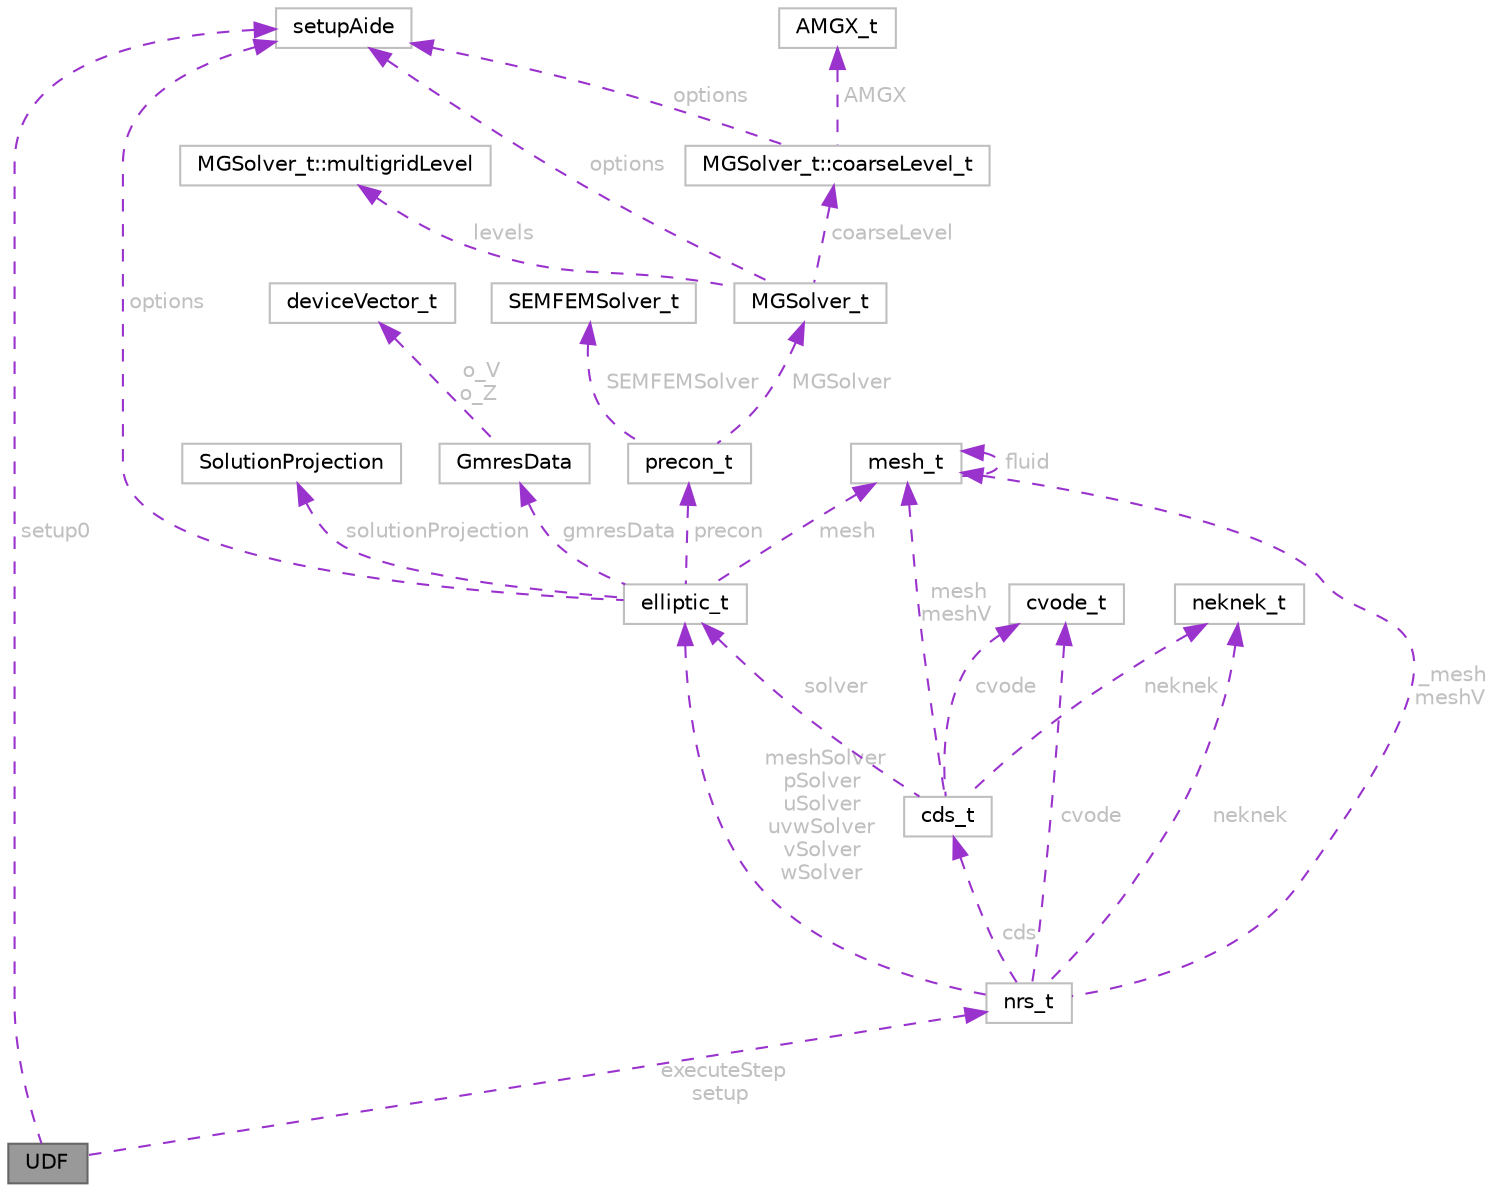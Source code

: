 digraph "UDF"
{
 // LATEX_PDF_SIZE
  bgcolor="transparent";
  edge [fontname=Helvetica,fontsize=10,labelfontname=Helvetica,labelfontsize=10];
  node [fontname=Helvetica,fontsize=10,shape=box,height=0.2,width=0.4];
  Node1 [id="Node000001",label="UDF",height=0.2,width=0.4,color="gray40", fillcolor="grey60", style="filled", fontcolor="black",tooltip=" "];
  Node2 -> Node1 [id="edge1_Node000001_Node000002",dir="back",color="darkorchid3",style="dashed",tooltip=" ",label=" setup0",fontcolor="grey" ];
  Node2 [id="Node000002",label="setupAide",height=0.2,width=0.4,color="grey75", fillcolor="white", style="filled",URL="$classsetupAide.html",tooltip=" "];
  Node3 -> Node1 [id="edge2_Node000001_Node000003",dir="back",color="darkorchid3",style="dashed",tooltip=" ",label=" executeStep\nsetup",fontcolor="grey" ];
  Node3 [id="Node000003",label="nrs_t",height=0.2,width=0.4,color="grey75", fillcolor="white", style="filled",URL="$structnrs__t.html",tooltip=" "];
  Node4 -> Node3 [id="edge3_Node000003_Node000004",dir="back",color="darkorchid3",style="dashed",tooltip=" ",label=" _mesh\nmeshV",fontcolor="grey" ];
  Node4 [id="Node000004",label="mesh_t",height=0.2,width=0.4,color="grey75", fillcolor="white", style="filled",URL="$structmesh__t.html",tooltip=" "];
  Node4 -> Node4 [id="edge4_Node000004_Node000004",dir="back",color="darkorchid3",style="dashed",tooltip=" ",label=" fluid",fontcolor="grey" ];
  Node5 -> Node3 [id="edge5_Node000003_Node000005",dir="back",color="darkorchid3",style="dashed",tooltip=" ",label=" meshSolver\npSolver\nuSolver\nuvwSolver\nvSolver\nwSolver",fontcolor="grey" ];
  Node5 [id="Node000005",label="elliptic_t",height=0.2,width=0.4,color="grey75", fillcolor="white", style="filled",URL="$structelliptic__t.html",tooltip=" "];
  Node4 -> Node5 [id="edge6_Node000005_Node000004",dir="back",color="darkorchid3",style="dashed",tooltip=" ",label=" mesh",fontcolor="grey" ];
  Node6 -> Node5 [id="edge7_Node000005_Node000006",dir="back",color="darkorchid3",style="dashed",tooltip=" ",label=" precon",fontcolor="grey" ];
  Node6 [id="Node000006",label="precon_t",height=0.2,width=0.4,color="grey75", fillcolor="white", style="filled",URL="$structprecon__t.html",tooltip=" "];
  Node7 -> Node6 [id="edge8_Node000006_Node000007",dir="back",color="darkorchid3",style="dashed",tooltip=" ",label=" MGSolver",fontcolor="grey" ];
  Node7 [id="Node000007",label="MGSolver_t",height=0.2,width=0.4,color="grey75", fillcolor="white", style="filled",URL="$classMGSolver__t.html",tooltip=" "];
  Node2 -> Node7 [id="edge9_Node000007_Node000002",dir="back",color="darkorchid3",style="dashed",tooltip=" ",label=" options",fontcolor="grey" ];
  Node8 -> Node7 [id="edge10_Node000007_Node000008",dir="back",color="darkorchid3",style="dashed",tooltip=" ",label=" levels",fontcolor="grey" ];
  Node8 [id="Node000008",label="MGSolver_t::multigridLevel",height=0.2,width=0.4,color="grey75", fillcolor="white", style="filled",URL="$classMGSolver__t_1_1multigridLevel.html",tooltip=" "];
  Node9 -> Node7 [id="edge11_Node000007_Node000009",dir="back",color="darkorchid3",style="dashed",tooltip=" ",label=" coarseLevel",fontcolor="grey" ];
  Node9 [id="Node000009",label="MGSolver_t::coarseLevel_t",height=0.2,width=0.4,color="grey75", fillcolor="white", style="filled",URL="$classMGSolver__t_1_1coarseLevel__t.html",tooltip=" "];
  Node2 -> Node9 [id="edge12_Node000009_Node000002",dir="back",color="darkorchid3",style="dashed",tooltip=" ",label=" options",fontcolor="grey" ];
  Node10 -> Node9 [id="edge13_Node000009_Node000010",dir="back",color="darkorchid3",style="dashed",tooltip=" ",label=" AMGX",fontcolor="grey" ];
  Node10 [id="Node000010",label="AMGX_t",height=0.2,width=0.4,color="grey75", fillcolor="white", style="filled",URL="$classAMGX__t.html",tooltip=" "];
  Node11 -> Node6 [id="edge14_Node000006_Node000011",dir="back",color="darkorchid3",style="dashed",tooltip=" ",label=" SEMFEMSolver",fontcolor="grey" ];
  Node11 [id="Node000011",label="SEMFEMSolver_t",height=0.2,width=0.4,color="grey75", fillcolor="white", style="filled",URL="$classSEMFEMSolver__t.html",tooltip=" "];
  Node2 -> Node5 [id="edge15_Node000005_Node000002",dir="back",color="darkorchid3",style="dashed",tooltip=" ",label=" options",fontcolor="grey" ];
  Node12 -> Node5 [id="edge16_Node000005_Node000012",dir="back",color="darkorchid3",style="dashed",tooltip=" ",label=" solutionProjection",fontcolor="grey" ];
  Node12 [id="Node000012",label="SolutionProjection",height=0.2,width=0.4,color="grey75", fillcolor="white", style="filled",URL="$classSolutionProjection.html",tooltip=" "];
  Node13 -> Node5 [id="edge17_Node000005_Node000013",dir="back",color="darkorchid3",style="dashed",tooltip=" ",label=" gmresData",fontcolor="grey" ];
  Node13 [id="Node000013",label="GmresData",height=0.2,width=0.4,color="grey75", fillcolor="white", style="filled",URL="$structGmresData.html",tooltip=" "];
  Node14 -> Node13 [id="edge18_Node000013_Node000014",dir="back",color="darkorchid3",style="dashed",tooltip=" ",label=" o_V\no_Z",fontcolor="grey" ];
  Node14 [id="Node000014",label="deviceVector_t",height=0.2,width=0.4,color="grey75", fillcolor="white", style="filled",URL="$classdeviceVector__t.html",tooltip=" "];
  Node15 -> Node3 [id="edge19_Node000003_Node000015",dir="back",color="darkorchid3",style="dashed",tooltip=" ",label=" cds",fontcolor="grey" ];
  Node15 [id="Node000015",label="cds_t",height=0.2,width=0.4,color="grey75", fillcolor="white", style="filled",URL="$structcds__t.html",tooltip=" "];
  Node4 -> Node15 [id="edge20_Node000015_Node000004",dir="back",color="darkorchid3",style="dashed",tooltip=" ",label=" mesh\nmeshV",fontcolor="grey" ];
  Node5 -> Node15 [id="edge21_Node000015_Node000005",dir="back",color="darkorchid3",style="dashed",tooltip=" ",label=" solver",fontcolor="grey" ];
  Node16 -> Node15 [id="edge22_Node000015_Node000016",dir="back",color="darkorchid3",style="dashed",tooltip=" ",label=" neknek",fontcolor="grey" ];
  Node16 [id="Node000016",label="neknek_t",height=0.2,width=0.4,color="grey75", fillcolor="white", style="filled",URL="$classneknek__t.html",tooltip=" "];
  Node17 -> Node15 [id="edge23_Node000015_Node000017",dir="back",color="darkorchid3",style="dashed",tooltip=" ",label=" cvode",fontcolor="grey" ];
  Node17 [id="Node000017",label="cvode_t",height=0.2,width=0.4,color="grey75", fillcolor="white", style="filled",URL="$classcvode__t.html",tooltip=" "];
  Node16 -> Node3 [id="edge24_Node000003_Node000016",dir="back",color="darkorchid3",style="dashed",tooltip=" ",label=" neknek",fontcolor="grey" ];
  Node17 -> Node3 [id="edge25_Node000003_Node000017",dir="back",color="darkorchid3",style="dashed",tooltip=" ",label=" cvode",fontcolor="grey" ];
}

